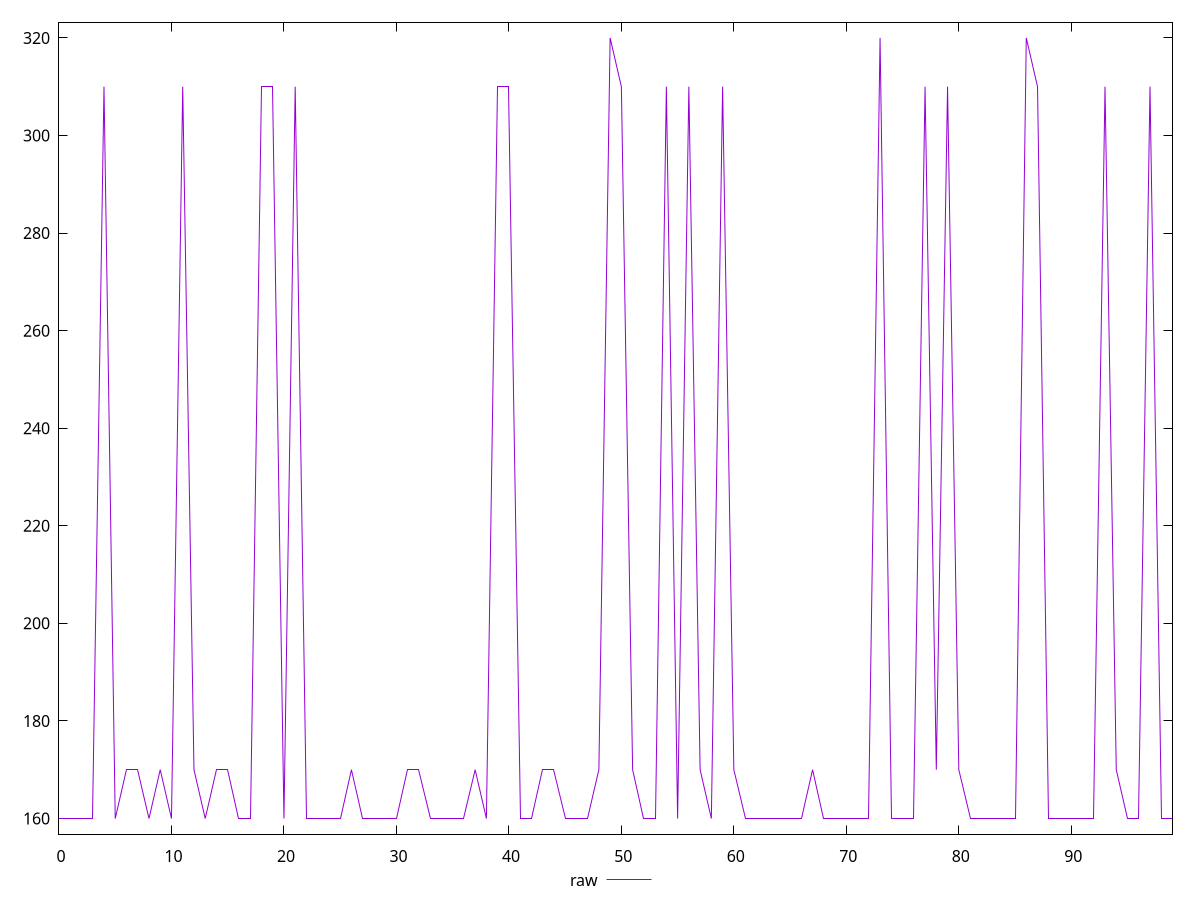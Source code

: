 reset

$raw <<EOF
0 160
1 160
2 160
3 160
4 310
5 160
6 170
7 170
8 160
9 170
10 160
11 310
12 170
13 160
14 170
15 170
16 160
17 160
18 310
19 310
20 160
21 310
22 160
23 160
24 160
25 160
26 170
27 160
28 160
29 160
30 160
31 170
32 170
33 160
34 160
35 160
36 160
37 170
38 160
39 310
40 310
41 160
42 160
43 170
44 170
45 160
46 160
47 160
48 170
49 320
50 310
51 170
52 160
53 160
54 310
55 160
56 310
57 170
58 160
59 310
60 170
61 160
62 160
63 160
64 160
65 160
66 160
67 170
68 160
69 160
70 160
71 160
72 160
73 320
74 160
75 160
76 160
77 310
78 170
79 310
80 170
81 160
82 160
83 160
84 160
85 160
86 320
87 310
88 160
89 160
90 160
91 160
92 160
93 310
94 170
95 160
96 160
97 310
98 160
99 160
EOF

set key outside below
set xrange [0:99]
set yrange [156.8:323.2]
set trange [156.8:323.2]
set terminal svg size 640, 500 enhanced background rgb 'white'
set output "report_00008_2021-01-22T20:58:29.167/uses-http2/samples/pages+cached+noexternal+nosvg/raw/values.svg"

plot $raw title "raw" with line

reset
